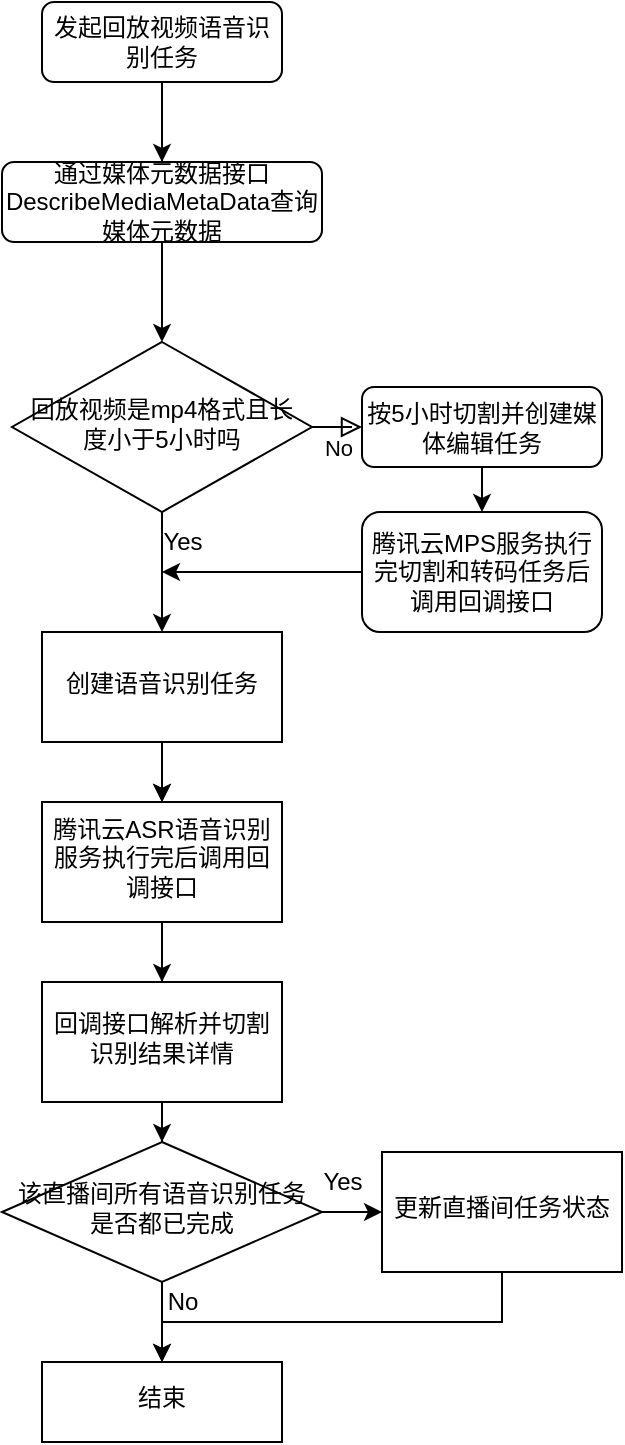 <mxfile version="17.4.1" type="github">
  <diagram id="C5RBs43oDa-KdzZeNtuy" name="Page-1">
    <mxGraphModel dx="1483" dy="771" grid="1" gridSize="10" guides="1" tooltips="1" connect="1" arrows="1" fold="1" page="1" pageScale="1" pageWidth="827" pageHeight="1169" math="0" shadow="0">
      <root>
        <mxCell id="WIyWlLk6GJQsqaUBKTNV-0" />
        <mxCell id="WIyWlLk6GJQsqaUBKTNV-1" parent="WIyWlLk6GJQsqaUBKTNV-0" />
        <mxCell id="qZjzb9lZi0d3DsYBE3-A-3" value="" style="edgeStyle=orthogonalEdgeStyle;rounded=0;orthogonalLoop=1;jettySize=auto;html=1;" edge="1" parent="WIyWlLk6GJQsqaUBKTNV-1" source="WIyWlLk6GJQsqaUBKTNV-3" target="qZjzb9lZi0d3DsYBE3-A-2">
          <mxGeometry relative="1" as="geometry" />
        </mxCell>
        <mxCell id="WIyWlLk6GJQsqaUBKTNV-3" value="发起回放视频语音识别任务" style="rounded=1;whiteSpace=wrap;html=1;fontSize=12;glass=0;strokeWidth=1;shadow=0;" parent="WIyWlLk6GJQsqaUBKTNV-1" vertex="1">
          <mxGeometry x="160" y="10" width="120" height="40" as="geometry" />
        </mxCell>
        <mxCell id="WIyWlLk6GJQsqaUBKTNV-5" value="No" style="edgeStyle=orthogonalEdgeStyle;rounded=0;html=1;jettySize=auto;orthogonalLoop=1;fontSize=11;endArrow=block;endFill=0;endSize=8;strokeWidth=1;shadow=0;labelBackgroundColor=none;" parent="WIyWlLk6GJQsqaUBKTNV-1" source="WIyWlLk6GJQsqaUBKTNV-6" target="WIyWlLk6GJQsqaUBKTNV-7" edge="1">
          <mxGeometry y="10" relative="1" as="geometry">
            <mxPoint as="offset" />
          </mxGeometry>
        </mxCell>
        <mxCell id="qZjzb9lZi0d3DsYBE3-A-18" value="" style="edgeStyle=orthogonalEdgeStyle;rounded=0;orthogonalLoop=1;jettySize=auto;html=1;" edge="1" parent="WIyWlLk6GJQsqaUBKTNV-1" source="WIyWlLk6GJQsqaUBKTNV-6" target="qZjzb9lZi0d3DsYBE3-A-17">
          <mxGeometry relative="1" as="geometry" />
        </mxCell>
        <mxCell id="WIyWlLk6GJQsqaUBKTNV-6" value="回放视频是mp4格式且长度小于5小时吗" style="rhombus;whiteSpace=wrap;html=1;shadow=0;fontFamily=Helvetica;fontSize=12;align=center;strokeWidth=1;spacing=6;spacingTop=-4;" parent="WIyWlLk6GJQsqaUBKTNV-1" vertex="1">
          <mxGeometry x="145" y="180" width="150" height="85" as="geometry" />
        </mxCell>
        <mxCell id="qZjzb9lZi0d3DsYBE3-A-10" value="" style="edgeStyle=orthogonalEdgeStyle;rounded=0;orthogonalLoop=1;jettySize=auto;html=1;" edge="1" parent="WIyWlLk6GJQsqaUBKTNV-1" source="WIyWlLk6GJQsqaUBKTNV-7" target="qZjzb9lZi0d3DsYBE3-A-9">
          <mxGeometry relative="1" as="geometry" />
        </mxCell>
        <mxCell id="WIyWlLk6GJQsqaUBKTNV-7" value="按5小时切割并创建媒体编辑任务" style="rounded=1;whiteSpace=wrap;html=1;fontSize=12;glass=0;strokeWidth=1;shadow=0;" parent="WIyWlLk6GJQsqaUBKTNV-1" vertex="1">
          <mxGeometry x="320" y="202.5" width="120" height="40" as="geometry" />
        </mxCell>
        <mxCell id="qZjzb9lZi0d3DsYBE3-A-40" style="edgeStyle=orthogonalEdgeStyle;rounded=0;orthogonalLoop=1;jettySize=auto;html=1;entryX=0.5;entryY=0;entryDx=0;entryDy=0;" edge="1" parent="WIyWlLk6GJQsqaUBKTNV-1" source="qZjzb9lZi0d3DsYBE3-A-2" target="WIyWlLk6GJQsqaUBKTNV-6">
          <mxGeometry relative="1" as="geometry" />
        </mxCell>
        <mxCell id="qZjzb9lZi0d3DsYBE3-A-2" value="通过媒体元数据接口DescribeMediaMetaData查询媒体元数据" style="whiteSpace=wrap;html=1;rounded=1;glass=0;strokeWidth=1;shadow=0;" vertex="1" parent="WIyWlLk6GJQsqaUBKTNV-1">
          <mxGeometry x="140" y="90" width="160" height="40" as="geometry" />
        </mxCell>
        <mxCell id="qZjzb9lZi0d3DsYBE3-A-4" value="" style="rounded=0;html=1;jettySize=auto;orthogonalLoop=1;fontSize=11;endArrow=none;endFill=0;endSize=8;strokeWidth=1;shadow=0;labelBackgroundColor=none;edgeStyle=orthogonalEdgeStyle;" edge="1" parent="WIyWlLk6GJQsqaUBKTNV-1" source="WIyWlLk6GJQsqaUBKTNV-3" target="qZjzb9lZi0d3DsYBE3-A-2">
          <mxGeometry relative="1" as="geometry">
            <mxPoint x="220" y="60" as="sourcePoint" />
            <mxPoint x="220" y="155" as="targetPoint" />
          </mxGeometry>
        </mxCell>
        <mxCell id="qZjzb9lZi0d3DsYBE3-A-15" style="edgeStyle=orthogonalEdgeStyle;rounded=0;orthogonalLoop=1;jettySize=auto;html=1;" edge="1" parent="WIyWlLk6GJQsqaUBKTNV-1" source="qZjzb9lZi0d3DsYBE3-A-9">
          <mxGeometry relative="1" as="geometry">
            <mxPoint x="220" y="295" as="targetPoint" />
          </mxGeometry>
        </mxCell>
        <mxCell id="qZjzb9lZi0d3DsYBE3-A-9" value="腾讯云MPS服务执行完切割和转码任务后调用回调接口" style="whiteSpace=wrap;html=1;rounded=1;glass=0;strokeWidth=1;shadow=0;" vertex="1" parent="WIyWlLk6GJQsqaUBKTNV-1">
          <mxGeometry x="320" y="265" width="120" height="60" as="geometry" />
        </mxCell>
        <mxCell id="qZjzb9lZi0d3DsYBE3-A-19" style="edgeStyle=orthogonalEdgeStyle;rounded=0;orthogonalLoop=1;jettySize=auto;html=1;entryX=0.5;entryY=0;entryDx=0;entryDy=0;" edge="1" parent="WIyWlLk6GJQsqaUBKTNV-1" source="qZjzb9lZi0d3DsYBE3-A-17">
          <mxGeometry relative="1" as="geometry">
            <mxPoint x="220" y="410" as="targetPoint" />
          </mxGeometry>
        </mxCell>
        <mxCell id="qZjzb9lZi0d3DsYBE3-A-21" value="" style="edgeStyle=orthogonalEdgeStyle;rounded=0;orthogonalLoop=1;jettySize=auto;html=1;" edge="1" parent="WIyWlLk6GJQsqaUBKTNV-1" source="qZjzb9lZi0d3DsYBE3-A-17" target="qZjzb9lZi0d3DsYBE3-A-20">
          <mxGeometry relative="1" as="geometry" />
        </mxCell>
        <mxCell id="qZjzb9lZi0d3DsYBE3-A-17" value="创建语音识别任务" style="whiteSpace=wrap;html=1;shadow=0;strokeWidth=1;spacing=6;spacingTop=-4;" vertex="1" parent="WIyWlLk6GJQsqaUBKTNV-1">
          <mxGeometry x="160" y="325" width="120" height="55" as="geometry" />
        </mxCell>
        <mxCell id="qZjzb9lZi0d3DsYBE3-A-25" value="" style="edgeStyle=orthogonalEdgeStyle;rounded=0;orthogonalLoop=1;jettySize=auto;html=1;startArrow=none;" edge="1" parent="WIyWlLk6GJQsqaUBKTNV-1" source="qZjzb9lZi0d3DsYBE3-A-26" target="qZjzb9lZi0d3DsYBE3-A-24">
          <mxGeometry relative="1" as="geometry" />
        </mxCell>
        <mxCell id="qZjzb9lZi0d3DsYBE3-A-27" value="" style="edgeStyle=orthogonalEdgeStyle;rounded=0;orthogonalLoop=1;jettySize=auto;html=1;" edge="1" parent="WIyWlLk6GJQsqaUBKTNV-1" source="qZjzb9lZi0d3DsYBE3-A-20" target="qZjzb9lZi0d3DsYBE3-A-26">
          <mxGeometry relative="1" as="geometry" />
        </mxCell>
        <mxCell id="qZjzb9lZi0d3DsYBE3-A-20" value="腾讯云ASR语音识别服务执行完后调用回调接口" style="whiteSpace=wrap;html=1;shadow=0;strokeWidth=1;spacing=6;spacingTop=-4;" vertex="1" parent="WIyWlLk6GJQsqaUBKTNV-1">
          <mxGeometry x="160" y="410" width="120" height="60" as="geometry" />
        </mxCell>
        <mxCell id="qZjzb9lZi0d3DsYBE3-A-30" value="" style="edgeStyle=orthogonalEdgeStyle;rounded=0;orthogonalLoop=1;jettySize=auto;html=1;" edge="1" parent="WIyWlLk6GJQsqaUBKTNV-1" source="qZjzb9lZi0d3DsYBE3-A-24" target="qZjzb9lZi0d3DsYBE3-A-29">
          <mxGeometry relative="1" as="geometry" />
        </mxCell>
        <mxCell id="qZjzb9lZi0d3DsYBE3-A-34" value="" style="edgeStyle=orthogonalEdgeStyle;rounded=0;orthogonalLoop=1;jettySize=auto;html=1;" edge="1" parent="WIyWlLk6GJQsqaUBKTNV-1" source="qZjzb9lZi0d3DsYBE3-A-24" target="qZjzb9lZi0d3DsYBE3-A-33">
          <mxGeometry relative="1" as="geometry" />
        </mxCell>
        <mxCell id="qZjzb9lZi0d3DsYBE3-A-24" value="该直播间所有语音识别任务是否都已完成" style="rhombus;whiteSpace=wrap;html=1;shadow=0;strokeWidth=1;spacing=6;spacingTop=-4;" vertex="1" parent="WIyWlLk6GJQsqaUBKTNV-1">
          <mxGeometry x="140" y="580" width="160" height="70" as="geometry" />
        </mxCell>
        <mxCell id="qZjzb9lZi0d3DsYBE3-A-26" value="回调接口解析并切割识别结果详情" style="whiteSpace=wrap;html=1;shadow=0;strokeWidth=1;spacing=6;spacingTop=-4;" vertex="1" parent="WIyWlLk6GJQsqaUBKTNV-1">
          <mxGeometry x="160" y="500" width="120" height="60" as="geometry" />
        </mxCell>
        <mxCell id="qZjzb9lZi0d3DsYBE3-A-28" value="" style="edgeStyle=orthogonalEdgeStyle;rounded=0;orthogonalLoop=1;jettySize=auto;html=1;endArrow=none;" edge="1" parent="WIyWlLk6GJQsqaUBKTNV-1" source="qZjzb9lZi0d3DsYBE3-A-20" target="qZjzb9lZi0d3DsYBE3-A-26">
          <mxGeometry relative="1" as="geometry">
            <mxPoint x="220" y="470" as="sourcePoint" />
            <mxPoint x="220" y="580" as="targetPoint" />
          </mxGeometry>
        </mxCell>
        <mxCell id="qZjzb9lZi0d3DsYBE3-A-36" style="edgeStyle=orthogonalEdgeStyle;rounded=0;orthogonalLoop=1;jettySize=auto;html=1;entryX=0.5;entryY=0;entryDx=0;entryDy=0;" edge="1" parent="WIyWlLk6GJQsqaUBKTNV-1" source="qZjzb9lZi0d3DsYBE3-A-29" target="qZjzb9lZi0d3DsYBE3-A-33">
          <mxGeometry relative="1" as="geometry">
            <Array as="points">
              <mxPoint x="390" y="670" />
              <mxPoint x="220" y="670" />
            </Array>
          </mxGeometry>
        </mxCell>
        <mxCell id="qZjzb9lZi0d3DsYBE3-A-29" value="更新直播间任务状态" style="whiteSpace=wrap;html=1;shadow=0;strokeWidth=1;spacing=6;spacingTop=-4;" vertex="1" parent="WIyWlLk6GJQsqaUBKTNV-1">
          <mxGeometry x="330" y="585" width="120" height="60" as="geometry" />
        </mxCell>
        <mxCell id="qZjzb9lZi0d3DsYBE3-A-31" value="Yes" style="text;html=1;align=center;verticalAlign=middle;resizable=0;points=[];autosize=1;strokeColor=none;fillColor=none;" vertex="1" parent="WIyWlLk6GJQsqaUBKTNV-1">
          <mxGeometry x="215" y="270" width="30" height="20" as="geometry" />
        </mxCell>
        <mxCell id="qZjzb9lZi0d3DsYBE3-A-32" value="Yes" style="text;html=1;align=center;verticalAlign=middle;resizable=0;points=[];autosize=1;strokeColor=none;fillColor=none;" vertex="1" parent="WIyWlLk6GJQsqaUBKTNV-1">
          <mxGeometry x="295" y="590" width="30" height="20" as="geometry" />
        </mxCell>
        <mxCell id="qZjzb9lZi0d3DsYBE3-A-33" value="结束" style="whiteSpace=wrap;html=1;shadow=0;strokeWidth=1;spacing=6;spacingTop=-4;" vertex="1" parent="WIyWlLk6GJQsqaUBKTNV-1">
          <mxGeometry x="160" y="690" width="120" height="40" as="geometry" />
        </mxCell>
        <mxCell id="qZjzb9lZi0d3DsYBE3-A-35" value="No" style="text;html=1;align=center;verticalAlign=middle;resizable=0;points=[];autosize=1;strokeColor=none;fillColor=none;" vertex="1" parent="WIyWlLk6GJQsqaUBKTNV-1">
          <mxGeometry x="215" y="650" width="30" height="20" as="geometry" />
        </mxCell>
      </root>
    </mxGraphModel>
  </diagram>
</mxfile>
